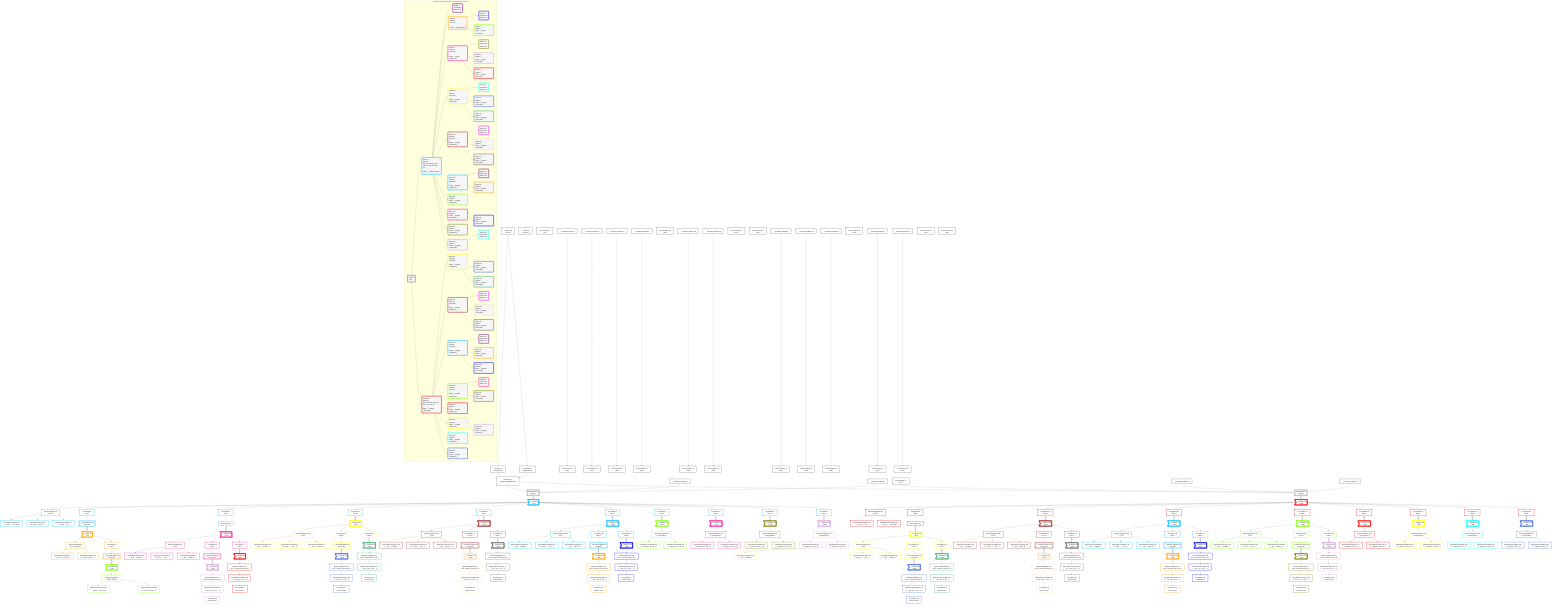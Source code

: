 graph TD
    classDef path fill:#eee,stroke:#000,color:#000
    classDef plan fill:#fff,stroke-width:3px,color:#000
    classDef itemplan fill:#fff,stroke-width:6px,color:#000
    classDef sideeffectplan fill:#f00,stroke-width:6px,color:#000
    classDef bucket fill:#f6f6f6,color:#000,stroke-width:6px,text-align:left


    %% define steps
    __Value3["__Value[3∈0]<br />ᐸcontextᐳ"]:::plan
    __Value5["__Value[5∈0]<br />ᐸrootValueᐳ"]:::plan
    Access27["Access[27∈0]<br />ᐸ3.pgSettingsᐳ"]:::plan
    Access28["Access[28∈0]<br />ᐸ3.withPgClientᐳ"]:::plan
    Object29["Object[29∈0]<br />ᐸ{pgSettings,withPgClient}ᐳ"]:::plan
    __InputStaticLeaf249["__InputStaticLeaf[249∈0]"]:::plan
    __InputStaticLeaf315["__InputStaticLeaf[315∈0]"]:::plan
    PgSelect26[["PgSelect[26∈0]<br />ᐸpersonᐳ"]]:::plan
    __Item30>"__Item[30∈1]<br />ᐸ26ᐳ"]:::itemplan
    PgSelectSingle31["PgSelectSingle[31∈1]<br />ᐸpersonᐳ"]:::plan
    PgClassExpression32["PgClassExpression[32∈1]<br />ᐸ__person__...full_name”ᐳ"]:::plan
    PgClassExpression34["PgClassExpression[34∈1]<br />ᐸ”c”.”perso..._person__)ᐳ"]:::plan
    Connection62["Connection[62∈0]<br />ᐸ58ᐳ"]:::plan
    Access833["Access[833∈1]<br />ᐸ30.2ᐳ"]:::plan
    __ListTransform64[["__ListTransform[64∈1]<br />ᐸeach:63ᐳ"]]:::plan
    __Item67>"__Item[67∈3]<br />ᐸ64ᐳ"]:::itemplan
    PgSelectSingle68["PgSelectSingle[68∈3]<br />ᐸperson_friendsᐳ"]:::plan
    PgClassExpression69["PgClassExpression[69∈3]<br />ᐸ__person_f...full_name”ᐳ"]:::plan
    PgClassExpression71["PgClassExpression[71∈3]<br />ᐸ”c”.”perso...friends__)ᐳ"]:::plan
    __InputStaticLeaf72["__InputStaticLeaf[72∈0]"]:::plan
    Connection99["Connection[99∈0]<br />ᐸ95ᐳ"]:::plan
    Access831["Access[831∈3]<br />ᐸ67.2ᐳ"]:::plan
    __ListTransform101[["__ListTransform[101∈3]<br />ᐸeach:100ᐳ"]]:::plan
    __Item104>"__Item[104∈5]<br />ᐸ101ᐳ"]:::itemplan
    PgSelectSingle105["PgSelectSingle[105∈5]<br />ᐸperson_friendsᐳ"]:::plan
    PgClassExpression106["PgClassExpression[106∈5]<br />ᐸ__person_f...full_name”ᐳ"]:::plan
    PgClassExpression108["PgClassExpression[108∈5]<br />ᐸ”c”.”perso...friends__)ᐳ"]:::plan
    PgClassExpression109["PgClassExpression[109∈1]<br />ᐸ__person__.”id”ᐳ"]:::plan
    __InputStaticLeaf111["__InputStaticLeaf[111∈0]"]:::plan
    Connection135["Connection[135∈0]<br />ᐸ131ᐳ"]:::plan
    Access839["Access[839∈1]<br />ᐸ30.4ᐳ"]:::plan
    Reverse840["Reverse[840∈1]"]:::plan
    __Item137>"__Item[137∈6]<br />ᐸ840ᐳ"]:::itemplan
    PgSelectSingle138["PgSelectSingle[138∈6]<br />ᐸpostᐳ"]:::plan
    PgClassExpression139["PgClassExpression[139∈6]<br />ᐸ__post__.”headline”ᐳ"]:::plan
    PgClassExpression143["PgClassExpression[143∈6]<br />ᐸ”a”.”post_...(__post__)ᐳ"]:::plan
    PgClassExpression144["PgClassExpression[144∈6]<br />ᐸ__post__.”author_id”ᐳ"]:::plan
    __InputStaticLeaf145["__InputStaticLeaf[145∈0]"]:::plan
    Connection155["Connection[155∈0]<br />ᐸ151ᐳ"]:::plan
    Access835["Access[835∈6]<br />ᐸ137.3ᐳ"]:::plan
    __ListTransform157[["__ListTransform[157∈6]<br />ᐸeach:156ᐳ"]]:::plan
    __Item161>"__Item[161∈8]<br />ᐸ157ᐳ"]:::itemplan
    PgSelectSingle162["PgSelectSingle[162∈8]<br />ᐸpost_computed_interval_setᐳ"]:::plan
    PgClassExpression163["PgClassExpression[163∈8]<br />ᐸ__post_com...al_set__.vᐳ"]:::plan
    Access164["Access[164∈8]<br />ᐸ163.secondsᐳ"]:::plan
    Access837["Access[837∈6]<br />ᐸ137.4ᐳ"]:::plan
    __Item175>"__Item[175∈9]<br />ᐸ837ᐳ"]:::itemplan
    PgSelectSingle176["PgSelectSingle[176∈9]<br />ᐸpost_computed_interval_setᐳ"]:::plan
    PgClassExpression177["PgClassExpression[177∈9]<br />ᐸ__post_com...al_set__.vᐳ"]:::plan
    Access178["Access[178∈9]<br />ᐸ177.secondsᐳ"]:::plan
    Access846["Access[846∈1]<br />ᐸ30.5ᐳ"]:::plan
    __Item200>"__Item[200∈10]<br />ᐸ846ᐳ"]:::itemplan
    PgSelectSingle201["PgSelectSingle[201∈10]<br />ᐸpostᐳ"]:::plan
    PgClassExpression202["PgClassExpression[202∈10]<br />ᐸ__post__.”headline”ᐳ"]:::plan
    PgClassExpression206["PgClassExpression[206∈10]<br />ᐸ”a”.”post_...(__post__)ᐳ"]:::plan
    PgClassExpression207["PgClassExpression[207∈10]<br />ᐸ__post__.”author_id”ᐳ"]:::plan
    __InputStaticLeaf208["__InputStaticLeaf[208∈0]"]:::plan
    Connection218["Connection[218∈0]<br />ᐸ214ᐳ"]:::plan
    Access842["Access[842∈10]<br />ᐸ200.3ᐳ"]:::plan
    __ListTransform220[["__ListTransform[220∈10]<br />ᐸeach:219ᐳ"]]:::plan
    __Item224>"__Item[224∈12]<br />ᐸ220ᐳ"]:::itemplan
    PgSelectSingle225["PgSelectSingle[225∈12]<br />ᐸpost_computed_interval_setᐳ"]:::plan
    PgClassExpression226["PgClassExpression[226∈12]<br />ᐸ__post_com...al_set__.vᐳ"]:::plan
    Access227["Access[227∈12]<br />ᐸ226.secondsᐳ"]:::plan
    Access844["Access[844∈10]<br />ᐸ200.4ᐳ"]:::plan
    __Item238>"__Item[238∈13]<br />ᐸ844ᐳ"]:::itemplan
    PgSelectSingle239["PgSelectSingle[239∈13]<br />ᐸpost_computed_interval_setᐳ"]:::plan
    PgClassExpression240["PgClassExpression[240∈13]<br />ᐸ__post_com...al_set__.vᐳ"]:::plan
    Access241["Access[241∈13]<br />ᐸ240.secondsᐳ"]:::plan
    Connection267["Connection[267∈0]<br />ᐸ263ᐳ"]:::plan
    Access852["Access[852∈1]<br />ᐸ30.6ᐳ"]:::plan
    __Item269>"__Item[269∈14]<br />ᐸ852ᐳ"]:::itemplan
    PgSelectSingle270["PgSelectSingle[270∈14]<br />ᐸpostᐳ"]:::plan
    PgClassExpression271["PgClassExpression[271∈14]<br />ᐸ__post__.”headline”ᐳ"]:::plan
    PgClassExpression275["PgClassExpression[275∈14]<br />ᐸ”a”.”post_...(__post__)ᐳ"]:::plan
    PgClassExpression276["PgClassExpression[276∈14]<br />ᐸ__post__.”author_id”ᐳ"]:::plan
    __InputStaticLeaf277["__InputStaticLeaf[277∈0]"]:::plan
    Connection287["Connection[287∈0]<br />ᐸ283ᐳ"]:::plan
    Access848["Access[848∈14]<br />ᐸ269.3ᐳ"]:::plan
    __ListTransform289[["__ListTransform[289∈14]<br />ᐸeach:288ᐳ"]]:::plan
    __Item293>"__Item[293∈16]<br />ᐸ289ᐳ"]:::itemplan
    PgSelectSingle294["PgSelectSingle[294∈16]<br />ᐸpost_computed_interval_setᐳ"]:::plan
    PgClassExpression295["PgClassExpression[295∈16]<br />ᐸ__post_com...al_set__.vᐳ"]:::plan
    Access296["Access[296∈16]<br />ᐸ295.secondsᐳ"]:::plan
    Access850["Access[850∈14]<br />ᐸ269.4ᐳ"]:::plan
    __Item307>"__Item[307∈17]<br />ᐸ850ᐳ"]:::itemplan
    PgSelectSingle308["PgSelectSingle[308∈17]<br />ᐸpost_computed_interval_setᐳ"]:::plan
    PgClassExpression309["PgClassExpression[309∈17]<br />ᐸ__post_com...al_set__.vᐳ"]:::plan
    Access310["Access[310∈17]<br />ᐸ309.secondsᐳ"]:::plan
    Access858["Access[858∈1]<br />ᐸ30.7ᐳ"]:::plan
    __Item332>"__Item[332∈18]<br />ᐸ858ᐳ"]:::itemplan
    PgSelectSingle333["PgSelectSingle[333∈18]<br />ᐸpostᐳ"]:::plan
    PgClassExpression334["PgClassExpression[334∈18]<br />ᐸ__post__.”headline”ᐳ"]:::plan
    PgClassExpression338["PgClassExpression[338∈18]<br />ᐸ”a”.”post_...(__post__)ᐳ"]:::plan
    PgClassExpression339["PgClassExpression[339∈18]<br />ᐸ__post__.”author_id”ᐳ"]:::plan
    __InputStaticLeaf340["__InputStaticLeaf[340∈0]"]:::plan
    Connection350["Connection[350∈0]<br />ᐸ346ᐳ"]:::plan
    Access854["Access[854∈18]<br />ᐸ332.3ᐳ"]:::plan
    __ListTransform352[["__ListTransform[352∈18]<br />ᐸeach:351ᐳ"]]:::plan
    __Item356>"__Item[356∈20]<br />ᐸ352ᐳ"]:::itemplan
    PgSelectSingle357["PgSelectSingle[357∈20]<br />ᐸpost_computed_interval_setᐳ"]:::plan
    PgClassExpression358["PgClassExpression[358∈20]<br />ᐸ__post_com...al_set__.vᐳ"]:::plan
    Access359["Access[359∈20]<br />ᐸ358.secondsᐳ"]:::plan
    Access856["Access[856∈18]<br />ᐸ332.4ᐳ"]:::plan
    __Item370>"__Item[370∈21]<br />ᐸ856ᐳ"]:::itemplan
    PgSelectSingle371["PgSelectSingle[371∈21]<br />ᐸpost_computed_interval_setᐳ"]:::plan
    PgClassExpression372["PgClassExpression[372∈21]<br />ᐸ__post_com...al_set__.vᐳ"]:::plan
    Access373["Access[373∈21]<br />ᐸ372.secondsᐳ"]:::plan
    Connection391["Connection[391∈0]<br />ᐸ387ᐳ"]:::plan
    Access860["Access[860∈1]<br />ᐸ30.8ᐳ"]:::plan
    __Item393>"__Item[393∈22]<br />ᐸ860ᐳ"]:::itemplan
    PgSelectSingle394["PgSelectSingle[394∈22]<br />ᐸcompoundKeyᐳ"]:::plan
    PgClassExpression395["PgClassExpression[395∈22]<br />ᐸ__compound...rson_id_1”ᐳ"]:::plan
    PgClassExpression396["PgClassExpression[396∈22]<br />ᐸ__compound...rson_id_2”ᐳ"]:::plan
    Connection414["Connection[414∈0]<br />ᐸ410ᐳ"]:::plan
    Access862["Access[862∈1]<br />ᐸ30.9ᐳ"]:::plan
    __Item416>"__Item[416∈23]<br />ᐸ862ᐳ"]:::itemplan
    PgSelectSingle417["PgSelectSingle[417∈23]<br />ᐸcompoundKeyᐳ"]:::plan
    PgClassExpression418["PgClassExpression[418∈23]<br />ᐸ__compound...rson_id_1”ᐳ"]:::plan
    PgClassExpression419["PgClassExpression[419∈23]<br />ᐸ__compound...rson_id_2”ᐳ"]:::plan
    Access865["Access[865∈1]<br />ᐸ30.10ᐳ"]:::plan
    __Item433>"__Item[433∈24]<br />ᐸ865ᐳ"]:::itemplan
    PgSelectSingle434["PgSelectSingle[434∈24]<br />ᐸcompoundKeyᐳ"]:::plan
    PgClassExpression435["PgClassExpression[435∈24]<br />ᐸ__compound...rson_id_1”ᐳ"]:::plan
    PgClassExpression436["PgClassExpression[436∈24]<br />ᐸ__compound...rson_id_2”ᐳ"]:::plan
    Access866["Access[866∈1]<br />ᐸ30.11ᐳ"]:::plan
    __Item450>"__Item[450∈25]<br />ᐸ866ᐳ"]:::itemplan
    PgSelectSingle451["PgSelectSingle[451∈25]<br />ᐸcompoundKeyᐳ"]:::plan
    PgClassExpression452["PgClassExpression[452∈25]<br />ᐸ__compound...rson_id_1”ᐳ"]:::plan
    PgClassExpression453["PgClassExpression[453∈25]<br />ᐸ__compound...rson_id_2”ᐳ"]:::plan
    Connection481["Connection[481∈0]<br />ᐸ477ᐳ"]:::plan
    __InputStaticLeaf692["__InputStaticLeaf[692∈0]"]:::plan
    __InputStaticLeaf626["__InputStaticLeaf[626∈0]"]:::plan
    PgSelect482[["PgSelect[482∈0]<br />ᐸpersonᐳ"]]:::plan
    __Item483>"__Item[483∈26]<br />ᐸ482ᐳ"]:::itemplan
    PgSelectSingle484["PgSelectSingle[484∈26]<br />ᐸpersonᐳ"]:::plan
    PgClassExpression485["PgClassExpression[485∈26]<br />ᐸ__person__.”id”ᐳ"]:::plan
    PgClassExpression486["PgClassExpression[486∈26]<br />ᐸ__person__...full_name”ᐳ"]:::plan
    __InputStaticLeaf488["__InputStaticLeaf[488∈0]"]:::plan
    Connection512["Connection[512∈0]<br />ᐸ508ᐳ"]:::plan
    Access863["Access[863∈26]<br />ᐸ483.7ᐳ"]:::plan
    Reverse864["Reverse[864∈26]"]:::plan
    __Item514>"__Item[514∈27]<br />ᐸ864ᐳ"]:::itemplan
    PgSelectSingle515["PgSelectSingle[515∈27]<br />ᐸpostᐳ"]:::plan
    PgClassExpression516["PgClassExpression[516∈27]<br />ᐸ__post__.”headline”ᐳ"]:::plan
    PgClassExpression520["PgClassExpression[520∈27]<br />ᐸ”a”.”post_...(__post__)ᐳ"]:::plan
    PgClassExpression521["PgClassExpression[521∈27]<br />ᐸ__post__.”author_id”ᐳ"]:::plan
    __InputStaticLeaf522["__InputStaticLeaf[522∈0]"]:::plan
    Connection532["Connection[532∈0]<br />ᐸ528ᐳ"]:::plan
    Access861["Access[861∈27]<br />ᐸ514.1ᐳ"]:::plan
    __ListTransform534[["__ListTransform[534∈27]<br />ᐸeach:533ᐳ"]]:::plan
    __Item538>"__Item[538∈29]<br />ᐸ534ᐳ"]:::itemplan
    PgSelectSingle539["PgSelectSingle[539∈29]<br />ᐸpost_computed_interval_setᐳ"]:::plan
    PgClassExpression540["PgClassExpression[540∈29]<br />ᐸ__post_com...al_set__.vᐳ"]:::plan
    Access541["Access[541∈29]<br />ᐸ540.secondsᐳ"]:::plan
    Access859["Access[859∈27]<br />ᐸ514.0ᐳ"]:::plan
    __Item552>"__Item[552∈30]<br />ᐸ859ᐳ"]:::itemplan
    PgSelectSingle553["PgSelectSingle[553∈30]<br />ᐸpost_computed_interval_setᐳ"]:::plan
    PgClassExpression554["PgClassExpression[554∈30]<br />ᐸ__post_com...al_set__.vᐳ"]:::plan
    Access555["Access[555∈30]<br />ᐸ554.secondsᐳ"]:::plan
    Access857["Access[857∈26]<br />ᐸ483.6ᐳ"]:::plan
    __Item577>"__Item[577∈31]<br />ᐸ857ᐳ"]:::itemplan
    PgSelectSingle578["PgSelectSingle[578∈31]<br />ᐸpostᐳ"]:::plan
    PgClassExpression579["PgClassExpression[579∈31]<br />ᐸ__post__.”headline”ᐳ"]:::plan
    PgClassExpression583["PgClassExpression[583∈31]<br />ᐸ”a”.”post_...(__post__)ᐳ"]:::plan
    PgClassExpression584["PgClassExpression[584∈31]<br />ᐸ__post__.”author_id”ᐳ"]:::plan
    __InputStaticLeaf585["__InputStaticLeaf[585∈0]"]:::plan
    Connection595["Connection[595∈0]<br />ᐸ591ᐳ"]:::plan
    Access855["Access[855∈31]<br />ᐸ577.1ᐳ"]:::plan
    __ListTransform597[["__ListTransform[597∈31]<br />ᐸeach:596ᐳ"]]:::plan
    __Item601>"__Item[601∈33]<br />ᐸ597ᐳ"]:::itemplan
    PgSelectSingle602["PgSelectSingle[602∈33]<br />ᐸpost_computed_interval_setᐳ"]:::plan
    PgClassExpression603["PgClassExpression[603∈33]<br />ᐸ__post_com...al_set__.vᐳ"]:::plan
    Access604["Access[604∈33]<br />ᐸ603.secondsᐳ"]:::plan
    Access853["Access[853∈31]<br />ᐸ577.0ᐳ"]:::plan
    __Item615>"__Item[615∈34]<br />ᐸ853ᐳ"]:::itemplan
    PgSelectSingle616["PgSelectSingle[616∈34]<br />ᐸpost_computed_interval_setᐳ"]:::plan
    PgClassExpression617["PgClassExpression[617∈34]<br />ᐸ__post_com...al_set__.vᐳ"]:::plan
    Access618["Access[618∈34]<br />ᐸ617.secondsᐳ"]:::plan
    Connection644["Connection[644∈0]<br />ᐸ640ᐳ"]:::plan
    Access851["Access[851∈26]<br />ᐸ483.5ᐳ"]:::plan
    __Item646>"__Item[646∈35]<br />ᐸ851ᐳ"]:::itemplan
    PgSelectSingle647["PgSelectSingle[647∈35]<br />ᐸpostᐳ"]:::plan
    PgClassExpression648["PgClassExpression[648∈35]<br />ᐸ__post__.”headline”ᐳ"]:::plan
    PgClassExpression652["PgClassExpression[652∈35]<br />ᐸ”a”.”post_...(__post__)ᐳ"]:::plan
    PgClassExpression653["PgClassExpression[653∈35]<br />ᐸ__post__.”author_id”ᐳ"]:::plan
    __InputStaticLeaf654["__InputStaticLeaf[654∈0]"]:::plan
    Connection664["Connection[664∈0]<br />ᐸ660ᐳ"]:::plan
    Access849["Access[849∈35]<br />ᐸ646.1ᐳ"]:::plan
    __ListTransform666[["__ListTransform[666∈35]<br />ᐸeach:665ᐳ"]]:::plan
    __Item670>"__Item[670∈37]<br />ᐸ666ᐳ"]:::itemplan
    PgSelectSingle671["PgSelectSingle[671∈37]<br />ᐸpost_computed_interval_setᐳ"]:::plan
    PgClassExpression672["PgClassExpression[672∈37]<br />ᐸ__post_com...al_set__.vᐳ"]:::plan
    Access673["Access[673∈37]<br />ᐸ672.secondsᐳ"]:::plan
    Access847["Access[847∈35]<br />ᐸ646.0ᐳ"]:::plan
    __Item684>"__Item[684∈38]<br />ᐸ847ᐳ"]:::itemplan
    PgSelectSingle685["PgSelectSingle[685∈38]<br />ᐸpost_computed_interval_setᐳ"]:::plan
    PgClassExpression686["PgClassExpression[686∈38]<br />ᐸ__post_com...al_set__.vᐳ"]:::plan
    Access687["Access[687∈38]<br />ᐸ686.secondsᐳ"]:::plan
    Access845["Access[845∈26]<br />ᐸ483.4ᐳ"]:::plan
    __Item709>"__Item[709∈39]<br />ᐸ845ᐳ"]:::itemplan
    PgSelectSingle710["PgSelectSingle[710∈39]<br />ᐸpostᐳ"]:::plan
    PgClassExpression711["PgClassExpression[711∈39]<br />ᐸ__post__.”headline”ᐳ"]:::plan
    PgClassExpression715["PgClassExpression[715∈39]<br />ᐸ”a”.”post_...(__post__)ᐳ"]:::plan
    PgClassExpression716["PgClassExpression[716∈39]<br />ᐸ__post__.”author_id”ᐳ"]:::plan
    __InputStaticLeaf717["__InputStaticLeaf[717∈0]"]:::plan
    Connection727["Connection[727∈0]<br />ᐸ723ᐳ"]:::plan
    Access843["Access[843∈39]<br />ᐸ709.1ᐳ"]:::plan
    __ListTransform729[["__ListTransform[729∈39]<br />ᐸeach:728ᐳ"]]:::plan
    __Item733>"__Item[733∈41]<br />ᐸ729ᐳ"]:::itemplan
    PgSelectSingle734["PgSelectSingle[734∈41]<br />ᐸpost_computed_interval_setᐳ"]:::plan
    PgClassExpression735["PgClassExpression[735∈41]<br />ᐸ__post_com...al_set__.vᐳ"]:::plan
    Access736["Access[736∈41]<br />ᐸ735.secondsᐳ"]:::plan
    Access841["Access[841∈39]<br />ᐸ709.0ᐳ"]:::plan
    __Item747>"__Item[747∈42]<br />ᐸ841ᐳ"]:::itemplan
    PgSelectSingle748["PgSelectSingle[748∈42]<br />ᐸpost_computed_interval_setᐳ"]:::plan
    PgClassExpression749["PgClassExpression[749∈42]<br />ᐸ__post_com...al_set__.vᐳ"]:::plan
    Access750["Access[750∈42]<br />ᐸ749.secondsᐳ"]:::plan
    Connection768["Connection[768∈0]<br />ᐸ764ᐳ"]:::plan
    Access838["Access[838∈26]<br />ᐸ483.3ᐳ"]:::plan
    __Item770>"__Item[770∈43]<br />ᐸ838ᐳ"]:::itemplan
    PgSelectSingle771["PgSelectSingle[771∈43]<br />ᐸcompoundKeyᐳ"]:::plan
    PgClassExpression772["PgClassExpression[772∈43]<br />ᐸ__compound...rson_id_1”ᐳ"]:::plan
    PgClassExpression773["PgClassExpression[773∈43]<br />ᐸ__compound...rson_id_2”ᐳ"]:::plan
    Connection791["Connection[791∈0]<br />ᐸ787ᐳ"]:::plan
    Access836["Access[836∈26]<br />ᐸ483.2ᐳ"]:::plan
    __Item793>"__Item[793∈44]<br />ᐸ836ᐳ"]:::itemplan
    PgSelectSingle794["PgSelectSingle[794∈44]<br />ᐸcompoundKeyᐳ"]:::plan
    PgClassExpression795["PgClassExpression[795∈44]<br />ᐸ__compound...rson_id_1”ᐳ"]:::plan
    PgClassExpression796["PgClassExpression[796∈44]<br />ᐸ__compound...rson_id_2”ᐳ"]:::plan
    Access834["Access[834∈26]<br />ᐸ483.1ᐳ"]:::plan
    __Item810>"__Item[810∈45]<br />ᐸ834ᐳ"]:::itemplan
    PgSelectSingle811["PgSelectSingle[811∈45]<br />ᐸcompoundKeyᐳ"]:::plan
    PgClassExpression812["PgClassExpression[812∈45]<br />ᐸ__compound...rson_id_1”ᐳ"]:::plan
    PgClassExpression813["PgClassExpression[813∈45]<br />ᐸ__compound...rson_id_2”ᐳ"]:::plan
    Access832["Access[832∈26]<br />ᐸ483.0ᐳ"]:::plan
    __Item827>"__Item[827∈46]<br />ᐸ832ᐳ"]:::itemplan
    PgSelectSingle828["PgSelectSingle[828∈46]<br />ᐸcompoundKeyᐳ"]:::plan
    PgClassExpression829["PgClassExpression[829∈46]<br />ᐸ__compound...rson_id_1”ᐳ"]:::plan
    PgClassExpression830["PgClassExpression[830∈46]<br />ᐸ__compound...rson_id_2”ᐳ"]:::plan

    %% plan dependencies
    __Value3 --> Access27
    __Value3 --> Access28
    Access27 & Access28 --> Object29
    Object29 & __InputStaticLeaf249 & __InputStaticLeaf315 --> PgSelect26
    PgSelect26 ==> __Item30
    __Item30 --> PgSelectSingle31
    PgSelectSingle31 --> PgClassExpression32
    PgSelectSingle31 --> PgClassExpression34
    __Item30 --> Access833
    Access833 --> __ListTransform64
    __ListTransform64 ==> __Item67
    __Item67 --> PgSelectSingle68
    PgSelectSingle68 --> PgClassExpression69
    PgSelectSingle68 --> PgClassExpression71
    __InputStaticLeaf72 --> Connection99
    __Item67 --> Access831
    Access831 --> __ListTransform101
    __ListTransform101 ==> __Item104
    __Item104 --> PgSelectSingle105
    PgSelectSingle105 --> PgClassExpression106
    PgSelectSingle105 --> PgClassExpression108
    PgSelectSingle31 --> PgClassExpression109
    __InputStaticLeaf111 --> Connection135
    __Item30 --> Access839
    Access839 --> Reverse840
    Reverse840 ==> __Item137
    __Item137 --> PgSelectSingle138
    PgSelectSingle138 --> PgClassExpression139
    PgSelectSingle138 --> PgClassExpression143
    PgSelectSingle138 --> PgClassExpression144
    __InputStaticLeaf145 --> Connection155
    __Item137 --> Access835
    Access835 --> __ListTransform157
    __ListTransform157 ==> __Item161
    __Item161 --> PgSelectSingle162
    PgSelectSingle162 --> PgClassExpression163
    PgClassExpression163 --> Access164
    __Item137 --> Access837
    Access837 ==> __Item175
    __Item175 --> PgSelectSingle176
    PgSelectSingle176 --> PgClassExpression177
    PgClassExpression177 --> Access178
    __Item30 --> Access846
    Access846 ==> __Item200
    __Item200 --> PgSelectSingle201
    PgSelectSingle201 --> PgClassExpression202
    PgSelectSingle201 --> PgClassExpression206
    PgSelectSingle201 --> PgClassExpression207
    __InputStaticLeaf208 --> Connection218
    __Item200 --> Access842
    Access842 --> __ListTransform220
    __ListTransform220 ==> __Item224
    __Item224 --> PgSelectSingle225
    PgSelectSingle225 --> PgClassExpression226
    PgClassExpression226 --> Access227
    __Item200 --> Access844
    Access844 ==> __Item238
    __Item238 --> PgSelectSingle239
    PgSelectSingle239 --> PgClassExpression240
    PgClassExpression240 --> Access241
    __Item30 --> Access852
    Access852 ==> __Item269
    __Item269 --> PgSelectSingle270
    PgSelectSingle270 --> PgClassExpression271
    PgSelectSingle270 --> PgClassExpression275
    PgSelectSingle270 --> PgClassExpression276
    __InputStaticLeaf277 --> Connection287
    __Item269 --> Access848
    Access848 --> __ListTransform289
    __ListTransform289 ==> __Item293
    __Item293 --> PgSelectSingle294
    PgSelectSingle294 --> PgClassExpression295
    PgClassExpression295 --> Access296
    __Item269 --> Access850
    Access850 ==> __Item307
    __Item307 --> PgSelectSingle308
    PgSelectSingle308 --> PgClassExpression309
    PgClassExpression309 --> Access310
    __Item30 --> Access858
    Access858 ==> __Item332
    __Item332 --> PgSelectSingle333
    PgSelectSingle333 --> PgClassExpression334
    PgSelectSingle333 --> PgClassExpression338
    PgSelectSingle333 --> PgClassExpression339
    __InputStaticLeaf340 --> Connection350
    __Item332 --> Access854
    Access854 --> __ListTransform352
    __ListTransform352 ==> __Item356
    __Item356 --> PgSelectSingle357
    PgSelectSingle357 --> PgClassExpression358
    PgClassExpression358 --> Access359
    __Item332 --> Access856
    Access856 ==> __Item370
    __Item370 --> PgSelectSingle371
    PgSelectSingle371 --> PgClassExpression372
    PgClassExpression372 --> Access373
    __Item30 --> Access860
    Access860 ==> __Item393
    __Item393 --> PgSelectSingle394
    PgSelectSingle394 --> PgClassExpression395
    PgSelectSingle394 --> PgClassExpression396
    __Item30 --> Access862
    Access862 ==> __Item416
    __Item416 --> PgSelectSingle417
    PgSelectSingle417 --> PgClassExpression418
    PgSelectSingle417 --> PgClassExpression419
    __Item30 --> Access865
    Access865 ==> __Item433
    __Item433 --> PgSelectSingle434
    PgSelectSingle434 --> PgClassExpression435
    PgSelectSingle434 --> PgClassExpression436
    __Item30 --> Access866
    Access866 ==> __Item450
    __Item450 --> PgSelectSingle451
    PgSelectSingle451 --> PgClassExpression452
    PgSelectSingle451 --> PgClassExpression453
    Object29 & Connection481 & __InputStaticLeaf692 & __InputStaticLeaf626 --> PgSelect482
    PgSelect482 ==> __Item483
    __Item483 --> PgSelectSingle484
    PgSelectSingle484 --> PgClassExpression485
    PgSelectSingle484 --> PgClassExpression486
    __InputStaticLeaf488 --> Connection512
    __Item483 --> Access863
    Access863 --> Reverse864
    Reverse864 ==> __Item514
    __Item514 --> PgSelectSingle515
    PgSelectSingle515 --> PgClassExpression516
    PgSelectSingle515 --> PgClassExpression520
    PgSelectSingle515 --> PgClassExpression521
    __InputStaticLeaf522 --> Connection532
    __Item514 --> Access861
    Access861 --> __ListTransform534
    __ListTransform534 ==> __Item538
    __Item538 --> PgSelectSingle539
    PgSelectSingle539 --> PgClassExpression540
    PgClassExpression540 --> Access541
    __Item514 --> Access859
    Access859 ==> __Item552
    __Item552 --> PgSelectSingle553
    PgSelectSingle553 --> PgClassExpression554
    PgClassExpression554 --> Access555
    __Item483 --> Access857
    Access857 ==> __Item577
    __Item577 --> PgSelectSingle578
    PgSelectSingle578 --> PgClassExpression579
    PgSelectSingle578 --> PgClassExpression583
    PgSelectSingle578 --> PgClassExpression584
    __InputStaticLeaf585 --> Connection595
    __Item577 --> Access855
    Access855 --> __ListTransform597
    __ListTransform597 ==> __Item601
    __Item601 --> PgSelectSingle602
    PgSelectSingle602 --> PgClassExpression603
    PgClassExpression603 --> Access604
    __Item577 --> Access853
    Access853 ==> __Item615
    __Item615 --> PgSelectSingle616
    PgSelectSingle616 --> PgClassExpression617
    PgClassExpression617 --> Access618
    __Item483 --> Access851
    Access851 ==> __Item646
    __Item646 --> PgSelectSingle647
    PgSelectSingle647 --> PgClassExpression648
    PgSelectSingle647 --> PgClassExpression652
    PgSelectSingle647 --> PgClassExpression653
    __InputStaticLeaf654 --> Connection664
    __Item646 --> Access849
    Access849 --> __ListTransform666
    __ListTransform666 ==> __Item670
    __Item670 --> PgSelectSingle671
    PgSelectSingle671 --> PgClassExpression672
    PgClassExpression672 --> Access673
    __Item646 --> Access847
    Access847 ==> __Item684
    __Item684 --> PgSelectSingle685
    PgSelectSingle685 --> PgClassExpression686
    PgClassExpression686 --> Access687
    __Item483 --> Access845
    Access845 ==> __Item709
    __Item709 --> PgSelectSingle710
    PgSelectSingle710 --> PgClassExpression711
    PgSelectSingle710 --> PgClassExpression715
    PgSelectSingle710 --> PgClassExpression716
    __InputStaticLeaf717 --> Connection727
    __Item709 --> Access843
    Access843 --> __ListTransform729
    __ListTransform729 ==> __Item733
    __Item733 --> PgSelectSingle734
    PgSelectSingle734 --> PgClassExpression735
    PgClassExpression735 --> Access736
    __Item709 --> Access841
    Access841 ==> __Item747
    __Item747 --> PgSelectSingle748
    PgSelectSingle748 --> PgClassExpression749
    PgClassExpression749 --> Access750
    __Item483 --> Access838
    Access838 ==> __Item770
    __Item770 --> PgSelectSingle771
    PgSelectSingle771 --> PgClassExpression772
    PgSelectSingle771 --> PgClassExpression773
    __Item483 --> Access836
    Access836 ==> __Item793
    __Item793 --> PgSelectSingle794
    PgSelectSingle794 --> PgClassExpression795
    PgSelectSingle794 --> PgClassExpression796
    __Item483 --> Access834
    Access834 ==> __Item810
    __Item810 --> PgSelectSingle811
    PgSelectSingle811 --> PgClassExpression812
    PgSelectSingle811 --> PgClassExpression813
    __Item483 --> Access832
    Access832 ==> __Item827
    __Item827 --> PgSelectSingle828
    PgSelectSingle828 --> PgClassExpression829
    PgSelectSingle828 --> PgClassExpression830

    %% plan-to-path relationships

    subgraph "Buckets for queries/v4/simple-procedure-computed-fields"
    Bucket0("Bucket 0<br />(root)"):::bucket
    classDef bucket0 stroke:#696969
    class Bucket0,__Value3,__Value5,PgSelect26,Access27,Access28,Object29,Connection62,__InputStaticLeaf72,Connection99,__InputStaticLeaf111,Connection135,__InputStaticLeaf145,Connection155,__InputStaticLeaf208,Connection218,__InputStaticLeaf249,Connection267,__InputStaticLeaf277,Connection287,__InputStaticLeaf315,__InputStaticLeaf340,Connection350,Connection391,Connection414,Connection481,PgSelect482,__InputStaticLeaf488,Connection512,__InputStaticLeaf522,Connection532,__InputStaticLeaf585,Connection595,__InputStaticLeaf626,Connection644,__InputStaticLeaf654,Connection664,__InputStaticLeaf692,__InputStaticLeaf717,Connection727,Connection768,Connection791 bucket0
    Bucket1("Bucket 1<br />(listItem)<br />Deps: 62, 99, 135, 155, 218, 267, 287, 350, 391, 414<br /><br />ROOT __Item{1}ᐸ26ᐳ[30]"):::bucket
    classDef bucket1 stroke:#00bfff
    class Bucket1,__Item30,PgSelectSingle31,PgClassExpression32,PgClassExpression34,__ListTransform64,PgClassExpression109,Access833,Access839,Reverse840,Access846,Access852,Access858,Access860,Access862,Access865,Access866 bucket1
    Bucket2("Bucket 2<br />(subroutine)<br />ROOT null"):::bucket
    classDef bucket2 stroke:#7f007f
    class Bucket2 bucket2
    Bucket3("Bucket 3<br />(listItem)<br />Deps: 99<br /><br />ROOT __Item{3}ᐸ64ᐳ[67]"):::bucket
    classDef bucket3 stroke:#ffa500
    class Bucket3,__Item67,PgSelectSingle68,PgClassExpression69,PgClassExpression71,__ListTransform101,Access831 bucket3
    Bucket4("Bucket 4<br />(subroutine)<br />ROOT null"):::bucket
    classDef bucket4 stroke:#0000ff
    class Bucket4 bucket4
    Bucket5("Bucket 5<br />(listItem)<br />ROOT __Item{5}ᐸ101ᐳ[104]"):::bucket
    classDef bucket5 stroke:#7fff00
    class Bucket5,__Item104,PgSelectSingle105,PgClassExpression106,PgClassExpression108 bucket5
    Bucket6("Bucket 6<br />(listItem)<br />Deps: 155<br /><br />ROOT __Item{6}ᐸ840ᐳ[137]"):::bucket
    classDef bucket6 stroke:#ff1493
    class Bucket6,__Item137,PgSelectSingle138,PgClassExpression139,PgClassExpression143,PgClassExpression144,__ListTransform157,Access835,Access837 bucket6
    Bucket7("Bucket 7<br />(subroutine)<br />ROOT null"):::bucket
    classDef bucket7 stroke:#808000
    class Bucket7 bucket7
    Bucket8("Bucket 8<br />(listItem)<br />ROOT __Item{8}ᐸ157ᐳ[161]"):::bucket
    classDef bucket8 stroke:#dda0dd
    class Bucket8,__Item161,PgSelectSingle162,PgClassExpression163,Access164 bucket8
    Bucket9("Bucket 9<br />(listItem)<br />ROOT __Item{9}ᐸ837ᐳ[175]"):::bucket
    classDef bucket9 stroke:#ff0000
    class Bucket9,__Item175,PgSelectSingle176,PgClassExpression177,Access178 bucket9
    Bucket10("Bucket 10<br />(listItem)<br />Deps: 218<br /><br />ROOT __Item{10}ᐸ846ᐳ[200]"):::bucket
    classDef bucket10 stroke:#ffff00
    class Bucket10,__Item200,PgSelectSingle201,PgClassExpression202,PgClassExpression206,PgClassExpression207,__ListTransform220,Access842,Access844 bucket10
    Bucket11("Bucket 11<br />(subroutine)<br />ROOT null"):::bucket
    classDef bucket11 stroke:#00ffff
    class Bucket11 bucket11
    Bucket12("Bucket 12<br />(listItem)<br />ROOT __Item{12}ᐸ220ᐳ[224]"):::bucket
    classDef bucket12 stroke:#4169e1
    class Bucket12,__Item224,PgSelectSingle225,PgClassExpression226,Access227 bucket12
    Bucket13("Bucket 13<br />(listItem)<br />ROOT __Item{13}ᐸ844ᐳ[238]"):::bucket
    classDef bucket13 stroke:#3cb371
    class Bucket13,__Item238,PgSelectSingle239,PgClassExpression240,Access241 bucket13
    Bucket14("Bucket 14<br />(listItem)<br />Deps: 287<br /><br />ROOT __Item{14}ᐸ852ᐳ[269]"):::bucket
    classDef bucket14 stroke:#a52a2a
    class Bucket14,__Item269,PgSelectSingle270,PgClassExpression271,PgClassExpression275,PgClassExpression276,__ListTransform289,Access848,Access850 bucket14
    Bucket15("Bucket 15<br />(subroutine)<br />ROOT null"):::bucket
    classDef bucket15 stroke:#ff00ff
    class Bucket15 bucket15
    Bucket16("Bucket 16<br />(listItem)<br />ROOT __Item{16}ᐸ289ᐳ[293]"):::bucket
    classDef bucket16 stroke:#f5deb3
    class Bucket16,__Item293,PgSelectSingle294,PgClassExpression295,Access296 bucket16
    Bucket17("Bucket 17<br />(listItem)<br />ROOT __Item{17}ᐸ850ᐳ[307]"):::bucket
    classDef bucket17 stroke:#696969
    class Bucket17,__Item307,PgSelectSingle308,PgClassExpression309,Access310 bucket17
    Bucket18("Bucket 18<br />(listItem)<br />Deps: 350<br /><br />ROOT __Item{18}ᐸ858ᐳ[332]"):::bucket
    classDef bucket18 stroke:#00bfff
    class Bucket18,__Item332,PgSelectSingle333,PgClassExpression334,PgClassExpression338,PgClassExpression339,__ListTransform352,Access854,Access856 bucket18
    Bucket19("Bucket 19<br />(subroutine)<br />ROOT null"):::bucket
    classDef bucket19 stroke:#7f007f
    class Bucket19 bucket19
    Bucket20("Bucket 20<br />(listItem)<br />ROOT __Item{20}ᐸ352ᐳ[356]"):::bucket
    classDef bucket20 stroke:#ffa500
    class Bucket20,__Item356,PgSelectSingle357,PgClassExpression358,Access359 bucket20
    Bucket21("Bucket 21<br />(listItem)<br />ROOT __Item{21}ᐸ856ᐳ[370]"):::bucket
    classDef bucket21 stroke:#0000ff
    class Bucket21,__Item370,PgSelectSingle371,PgClassExpression372,Access373 bucket21
    Bucket22("Bucket 22<br />(listItem)<br />ROOT __Item{22}ᐸ860ᐳ[393]"):::bucket
    classDef bucket22 stroke:#7fff00
    class Bucket22,__Item393,PgSelectSingle394,PgClassExpression395,PgClassExpression396 bucket22
    Bucket23("Bucket 23<br />(listItem)<br />ROOT __Item{23}ᐸ862ᐳ[416]"):::bucket
    classDef bucket23 stroke:#ff1493
    class Bucket23,__Item416,PgSelectSingle417,PgClassExpression418,PgClassExpression419 bucket23
    Bucket24("Bucket 24<br />(listItem)<br />ROOT __Item{24}ᐸ865ᐳ[433]"):::bucket
    classDef bucket24 stroke:#808000
    class Bucket24,__Item433,PgSelectSingle434,PgClassExpression435,PgClassExpression436 bucket24
    Bucket25("Bucket 25<br />(listItem)<br />ROOT __Item{25}ᐸ866ᐳ[450]"):::bucket
    classDef bucket25 stroke:#dda0dd
    class Bucket25,__Item450,PgSelectSingle451,PgClassExpression452,PgClassExpression453 bucket25
    Bucket26("Bucket 26<br />(listItem)<br />Deps: 512, 532, 595, 644, 664, 727, 768, 791<br /><br />ROOT __Item{26}ᐸ482ᐳ[483]"):::bucket
    classDef bucket26 stroke:#ff0000
    class Bucket26,__Item483,PgSelectSingle484,PgClassExpression485,PgClassExpression486,Access832,Access834,Access836,Access838,Access845,Access851,Access857,Access863,Reverse864 bucket26
    Bucket27("Bucket 27<br />(listItem)<br />Deps: 532<br /><br />ROOT __Item{27}ᐸ864ᐳ[514]"):::bucket
    classDef bucket27 stroke:#ffff00
    class Bucket27,__Item514,PgSelectSingle515,PgClassExpression516,PgClassExpression520,PgClassExpression521,__ListTransform534,Access859,Access861 bucket27
    Bucket28("Bucket 28<br />(subroutine)<br />ROOT null"):::bucket
    classDef bucket28 stroke:#00ffff
    class Bucket28 bucket28
    Bucket29("Bucket 29<br />(listItem)<br />ROOT __Item{29}ᐸ534ᐳ[538]"):::bucket
    classDef bucket29 stroke:#4169e1
    class Bucket29,__Item538,PgSelectSingle539,PgClassExpression540,Access541 bucket29
    Bucket30("Bucket 30<br />(listItem)<br />ROOT __Item{30}ᐸ859ᐳ[552]"):::bucket
    classDef bucket30 stroke:#3cb371
    class Bucket30,__Item552,PgSelectSingle553,PgClassExpression554,Access555 bucket30
    Bucket31("Bucket 31<br />(listItem)<br />Deps: 595<br /><br />ROOT __Item{31}ᐸ857ᐳ[577]"):::bucket
    classDef bucket31 stroke:#a52a2a
    class Bucket31,__Item577,PgSelectSingle578,PgClassExpression579,PgClassExpression583,PgClassExpression584,__ListTransform597,Access853,Access855 bucket31
    Bucket32("Bucket 32<br />(subroutine)<br />ROOT null"):::bucket
    classDef bucket32 stroke:#ff00ff
    class Bucket32 bucket32
    Bucket33("Bucket 33<br />(listItem)<br />ROOT __Item{33}ᐸ597ᐳ[601]"):::bucket
    classDef bucket33 stroke:#f5deb3
    class Bucket33,__Item601,PgSelectSingle602,PgClassExpression603,Access604 bucket33
    Bucket34("Bucket 34<br />(listItem)<br />ROOT __Item{34}ᐸ853ᐳ[615]"):::bucket
    classDef bucket34 stroke:#696969
    class Bucket34,__Item615,PgSelectSingle616,PgClassExpression617,Access618 bucket34
    Bucket35("Bucket 35<br />(listItem)<br />Deps: 664<br /><br />ROOT __Item{35}ᐸ851ᐳ[646]"):::bucket
    classDef bucket35 stroke:#00bfff
    class Bucket35,__Item646,PgSelectSingle647,PgClassExpression648,PgClassExpression652,PgClassExpression653,__ListTransform666,Access847,Access849 bucket35
    Bucket36("Bucket 36<br />(subroutine)<br />ROOT null"):::bucket
    classDef bucket36 stroke:#7f007f
    class Bucket36 bucket36
    Bucket37("Bucket 37<br />(listItem)<br />ROOT __Item{37}ᐸ666ᐳ[670]"):::bucket
    classDef bucket37 stroke:#ffa500
    class Bucket37,__Item670,PgSelectSingle671,PgClassExpression672,Access673 bucket37
    Bucket38("Bucket 38<br />(listItem)<br />ROOT __Item{38}ᐸ847ᐳ[684]"):::bucket
    classDef bucket38 stroke:#0000ff
    class Bucket38,__Item684,PgSelectSingle685,PgClassExpression686,Access687 bucket38
    Bucket39("Bucket 39<br />(listItem)<br />Deps: 727<br /><br />ROOT __Item{39}ᐸ845ᐳ[709]"):::bucket
    classDef bucket39 stroke:#7fff00
    class Bucket39,__Item709,PgSelectSingle710,PgClassExpression711,PgClassExpression715,PgClassExpression716,__ListTransform729,Access841,Access843 bucket39
    Bucket40("Bucket 40<br />(subroutine)<br />ROOT null"):::bucket
    classDef bucket40 stroke:#ff1493
    class Bucket40 bucket40
    Bucket41("Bucket 41<br />(listItem)<br />ROOT __Item{41}ᐸ729ᐳ[733]"):::bucket
    classDef bucket41 stroke:#808000
    class Bucket41,__Item733,PgSelectSingle734,PgClassExpression735,Access736 bucket41
    Bucket42("Bucket 42<br />(listItem)<br />ROOT __Item{42}ᐸ841ᐳ[747]"):::bucket
    classDef bucket42 stroke:#dda0dd
    class Bucket42,__Item747,PgSelectSingle748,PgClassExpression749,Access750 bucket42
    Bucket43("Bucket 43<br />(listItem)<br />ROOT __Item{43}ᐸ838ᐳ[770]"):::bucket
    classDef bucket43 stroke:#ff0000
    class Bucket43,__Item770,PgSelectSingle771,PgClassExpression772,PgClassExpression773 bucket43
    Bucket44("Bucket 44<br />(listItem)<br />ROOT __Item{44}ᐸ836ᐳ[793]"):::bucket
    classDef bucket44 stroke:#ffff00
    class Bucket44,__Item793,PgSelectSingle794,PgClassExpression795,PgClassExpression796 bucket44
    Bucket45("Bucket 45<br />(listItem)<br />ROOT __Item{45}ᐸ834ᐳ[810]"):::bucket
    classDef bucket45 stroke:#00ffff
    class Bucket45,__Item810,PgSelectSingle811,PgClassExpression812,PgClassExpression813 bucket45
    Bucket46("Bucket 46<br />(listItem)<br />ROOT __Item{46}ᐸ832ᐳ[827]"):::bucket
    classDef bucket46 stroke:#4169e1
    class Bucket46,__Item827,PgSelectSingle828,PgClassExpression829,PgClassExpression830 bucket46
    Bucket0 --> Bucket1 & Bucket26
    Bucket1 --> Bucket2 & Bucket3 & Bucket6 & Bucket10 & Bucket14 & Bucket18 & Bucket22 & Bucket23 & Bucket24 & Bucket25
    Bucket3 --> Bucket4 & Bucket5
    Bucket6 --> Bucket7 & Bucket8 & Bucket9
    Bucket10 --> Bucket11 & Bucket12 & Bucket13
    Bucket14 --> Bucket15 & Bucket16 & Bucket17
    Bucket18 --> Bucket19 & Bucket20 & Bucket21
    Bucket26 --> Bucket27 & Bucket31 & Bucket35 & Bucket39 & Bucket43 & Bucket44 & Bucket45 & Bucket46
    Bucket27 --> Bucket28 & Bucket29 & Bucket30
    Bucket31 --> Bucket32 & Bucket33 & Bucket34
    Bucket35 --> Bucket36 & Bucket37 & Bucket38
    Bucket39 --> Bucket40 & Bucket41 & Bucket42
    end